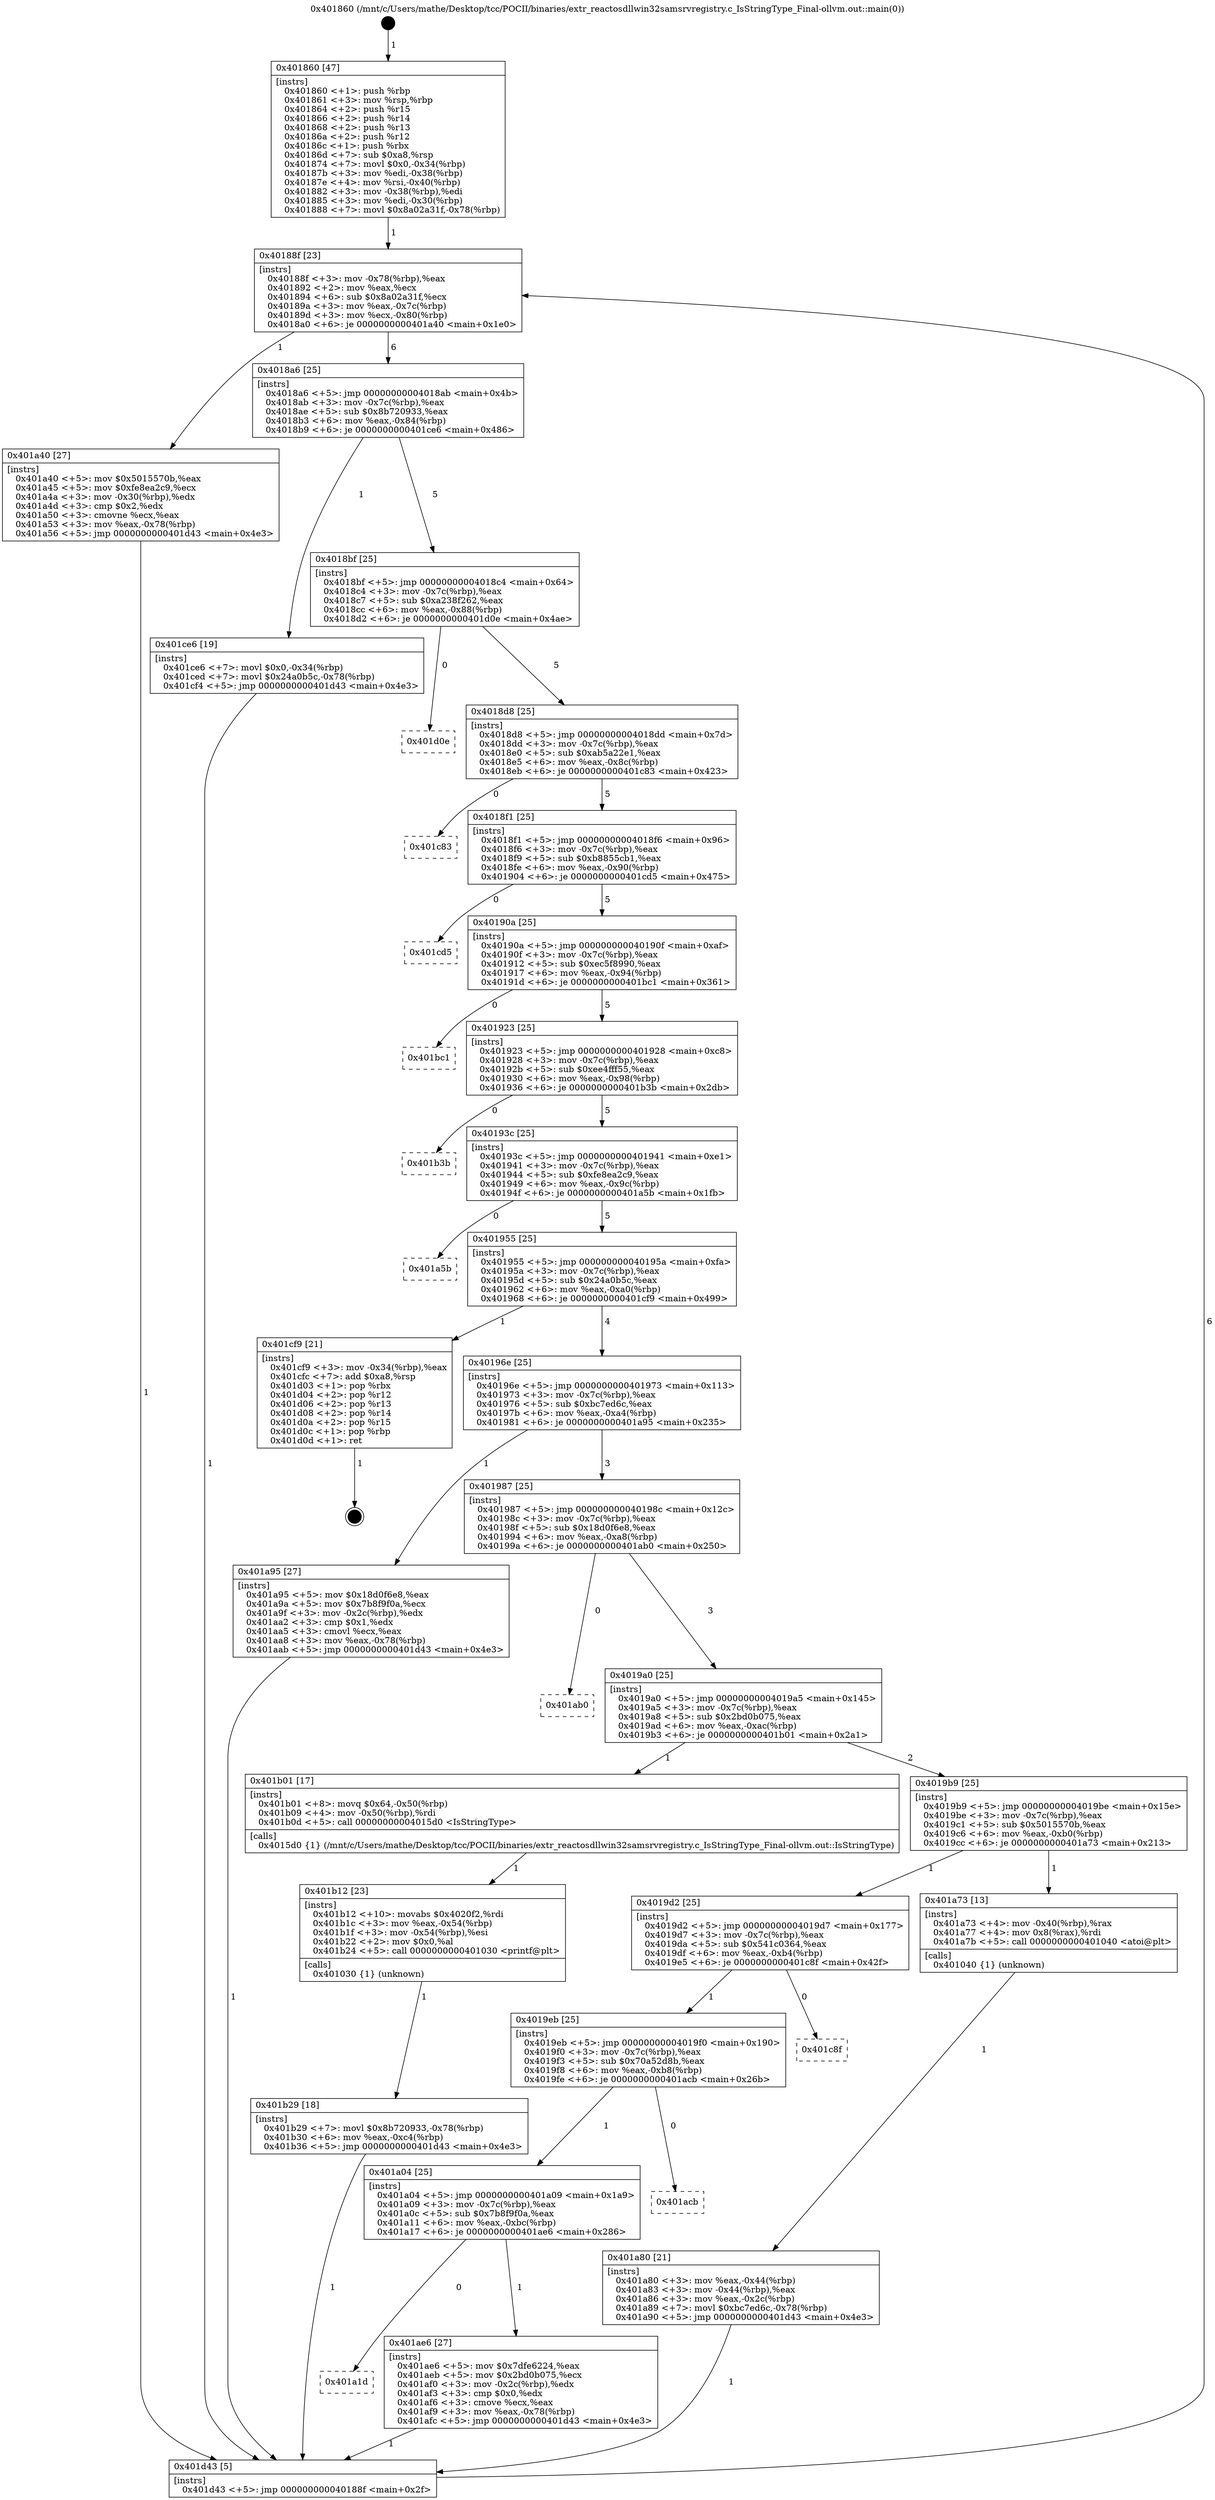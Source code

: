 digraph "0x401860" {
  label = "0x401860 (/mnt/c/Users/mathe/Desktop/tcc/POCII/binaries/extr_reactosdllwin32samsrvregistry.c_IsStringType_Final-ollvm.out::main(0))"
  labelloc = "t"
  node[shape=record]

  Entry [label="",width=0.3,height=0.3,shape=circle,fillcolor=black,style=filled]
  "0x40188f" [label="{
     0x40188f [23]\l
     | [instrs]\l
     &nbsp;&nbsp;0x40188f \<+3\>: mov -0x78(%rbp),%eax\l
     &nbsp;&nbsp;0x401892 \<+2\>: mov %eax,%ecx\l
     &nbsp;&nbsp;0x401894 \<+6\>: sub $0x8a02a31f,%ecx\l
     &nbsp;&nbsp;0x40189a \<+3\>: mov %eax,-0x7c(%rbp)\l
     &nbsp;&nbsp;0x40189d \<+3\>: mov %ecx,-0x80(%rbp)\l
     &nbsp;&nbsp;0x4018a0 \<+6\>: je 0000000000401a40 \<main+0x1e0\>\l
  }"]
  "0x401a40" [label="{
     0x401a40 [27]\l
     | [instrs]\l
     &nbsp;&nbsp;0x401a40 \<+5\>: mov $0x5015570b,%eax\l
     &nbsp;&nbsp;0x401a45 \<+5\>: mov $0xfe8ea2c9,%ecx\l
     &nbsp;&nbsp;0x401a4a \<+3\>: mov -0x30(%rbp),%edx\l
     &nbsp;&nbsp;0x401a4d \<+3\>: cmp $0x2,%edx\l
     &nbsp;&nbsp;0x401a50 \<+3\>: cmovne %ecx,%eax\l
     &nbsp;&nbsp;0x401a53 \<+3\>: mov %eax,-0x78(%rbp)\l
     &nbsp;&nbsp;0x401a56 \<+5\>: jmp 0000000000401d43 \<main+0x4e3\>\l
  }"]
  "0x4018a6" [label="{
     0x4018a6 [25]\l
     | [instrs]\l
     &nbsp;&nbsp;0x4018a6 \<+5\>: jmp 00000000004018ab \<main+0x4b\>\l
     &nbsp;&nbsp;0x4018ab \<+3\>: mov -0x7c(%rbp),%eax\l
     &nbsp;&nbsp;0x4018ae \<+5\>: sub $0x8b720933,%eax\l
     &nbsp;&nbsp;0x4018b3 \<+6\>: mov %eax,-0x84(%rbp)\l
     &nbsp;&nbsp;0x4018b9 \<+6\>: je 0000000000401ce6 \<main+0x486\>\l
  }"]
  "0x401d43" [label="{
     0x401d43 [5]\l
     | [instrs]\l
     &nbsp;&nbsp;0x401d43 \<+5\>: jmp 000000000040188f \<main+0x2f\>\l
  }"]
  "0x401860" [label="{
     0x401860 [47]\l
     | [instrs]\l
     &nbsp;&nbsp;0x401860 \<+1\>: push %rbp\l
     &nbsp;&nbsp;0x401861 \<+3\>: mov %rsp,%rbp\l
     &nbsp;&nbsp;0x401864 \<+2\>: push %r15\l
     &nbsp;&nbsp;0x401866 \<+2\>: push %r14\l
     &nbsp;&nbsp;0x401868 \<+2\>: push %r13\l
     &nbsp;&nbsp;0x40186a \<+2\>: push %r12\l
     &nbsp;&nbsp;0x40186c \<+1\>: push %rbx\l
     &nbsp;&nbsp;0x40186d \<+7\>: sub $0xa8,%rsp\l
     &nbsp;&nbsp;0x401874 \<+7\>: movl $0x0,-0x34(%rbp)\l
     &nbsp;&nbsp;0x40187b \<+3\>: mov %edi,-0x38(%rbp)\l
     &nbsp;&nbsp;0x40187e \<+4\>: mov %rsi,-0x40(%rbp)\l
     &nbsp;&nbsp;0x401882 \<+3\>: mov -0x38(%rbp),%edi\l
     &nbsp;&nbsp;0x401885 \<+3\>: mov %edi,-0x30(%rbp)\l
     &nbsp;&nbsp;0x401888 \<+7\>: movl $0x8a02a31f,-0x78(%rbp)\l
  }"]
  Exit [label="",width=0.3,height=0.3,shape=circle,fillcolor=black,style=filled,peripheries=2]
  "0x401ce6" [label="{
     0x401ce6 [19]\l
     | [instrs]\l
     &nbsp;&nbsp;0x401ce6 \<+7\>: movl $0x0,-0x34(%rbp)\l
     &nbsp;&nbsp;0x401ced \<+7\>: movl $0x24a0b5c,-0x78(%rbp)\l
     &nbsp;&nbsp;0x401cf4 \<+5\>: jmp 0000000000401d43 \<main+0x4e3\>\l
  }"]
  "0x4018bf" [label="{
     0x4018bf [25]\l
     | [instrs]\l
     &nbsp;&nbsp;0x4018bf \<+5\>: jmp 00000000004018c4 \<main+0x64\>\l
     &nbsp;&nbsp;0x4018c4 \<+3\>: mov -0x7c(%rbp),%eax\l
     &nbsp;&nbsp;0x4018c7 \<+5\>: sub $0xa238f262,%eax\l
     &nbsp;&nbsp;0x4018cc \<+6\>: mov %eax,-0x88(%rbp)\l
     &nbsp;&nbsp;0x4018d2 \<+6\>: je 0000000000401d0e \<main+0x4ae\>\l
  }"]
  "0x401b29" [label="{
     0x401b29 [18]\l
     | [instrs]\l
     &nbsp;&nbsp;0x401b29 \<+7\>: movl $0x8b720933,-0x78(%rbp)\l
     &nbsp;&nbsp;0x401b30 \<+6\>: mov %eax,-0xc4(%rbp)\l
     &nbsp;&nbsp;0x401b36 \<+5\>: jmp 0000000000401d43 \<main+0x4e3\>\l
  }"]
  "0x401d0e" [label="{
     0x401d0e\l
  }", style=dashed]
  "0x4018d8" [label="{
     0x4018d8 [25]\l
     | [instrs]\l
     &nbsp;&nbsp;0x4018d8 \<+5\>: jmp 00000000004018dd \<main+0x7d\>\l
     &nbsp;&nbsp;0x4018dd \<+3\>: mov -0x7c(%rbp),%eax\l
     &nbsp;&nbsp;0x4018e0 \<+5\>: sub $0xab5a22e1,%eax\l
     &nbsp;&nbsp;0x4018e5 \<+6\>: mov %eax,-0x8c(%rbp)\l
     &nbsp;&nbsp;0x4018eb \<+6\>: je 0000000000401c83 \<main+0x423\>\l
  }"]
  "0x401b12" [label="{
     0x401b12 [23]\l
     | [instrs]\l
     &nbsp;&nbsp;0x401b12 \<+10\>: movabs $0x4020f2,%rdi\l
     &nbsp;&nbsp;0x401b1c \<+3\>: mov %eax,-0x54(%rbp)\l
     &nbsp;&nbsp;0x401b1f \<+3\>: mov -0x54(%rbp),%esi\l
     &nbsp;&nbsp;0x401b22 \<+2\>: mov $0x0,%al\l
     &nbsp;&nbsp;0x401b24 \<+5\>: call 0000000000401030 \<printf@plt\>\l
     | [calls]\l
     &nbsp;&nbsp;0x401030 \{1\} (unknown)\l
  }"]
  "0x401c83" [label="{
     0x401c83\l
  }", style=dashed]
  "0x4018f1" [label="{
     0x4018f1 [25]\l
     | [instrs]\l
     &nbsp;&nbsp;0x4018f1 \<+5\>: jmp 00000000004018f6 \<main+0x96\>\l
     &nbsp;&nbsp;0x4018f6 \<+3\>: mov -0x7c(%rbp),%eax\l
     &nbsp;&nbsp;0x4018f9 \<+5\>: sub $0xb8855cb1,%eax\l
     &nbsp;&nbsp;0x4018fe \<+6\>: mov %eax,-0x90(%rbp)\l
     &nbsp;&nbsp;0x401904 \<+6\>: je 0000000000401cd5 \<main+0x475\>\l
  }"]
  "0x401a1d" [label="{
     0x401a1d\l
  }", style=dashed]
  "0x401cd5" [label="{
     0x401cd5\l
  }", style=dashed]
  "0x40190a" [label="{
     0x40190a [25]\l
     | [instrs]\l
     &nbsp;&nbsp;0x40190a \<+5\>: jmp 000000000040190f \<main+0xaf\>\l
     &nbsp;&nbsp;0x40190f \<+3\>: mov -0x7c(%rbp),%eax\l
     &nbsp;&nbsp;0x401912 \<+5\>: sub $0xec5f8990,%eax\l
     &nbsp;&nbsp;0x401917 \<+6\>: mov %eax,-0x94(%rbp)\l
     &nbsp;&nbsp;0x40191d \<+6\>: je 0000000000401bc1 \<main+0x361\>\l
  }"]
  "0x401ae6" [label="{
     0x401ae6 [27]\l
     | [instrs]\l
     &nbsp;&nbsp;0x401ae6 \<+5\>: mov $0x7dfe6224,%eax\l
     &nbsp;&nbsp;0x401aeb \<+5\>: mov $0x2bd0b075,%ecx\l
     &nbsp;&nbsp;0x401af0 \<+3\>: mov -0x2c(%rbp),%edx\l
     &nbsp;&nbsp;0x401af3 \<+3\>: cmp $0x0,%edx\l
     &nbsp;&nbsp;0x401af6 \<+3\>: cmove %ecx,%eax\l
     &nbsp;&nbsp;0x401af9 \<+3\>: mov %eax,-0x78(%rbp)\l
     &nbsp;&nbsp;0x401afc \<+5\>: jmp 0000000000401d43 \<main+0x4e3\>\l
  }"]
  "0x401bc1" [label="{
     0x401bc1\l
  }", style=dashed]
  "0x401923" [label="{
     0x401923 [25]\l
     | [instrs]\l
     &nbsp;&nbsp;0x401923 \<+5\>: jmp 0000000000401928 \<main+0xc8\>\l
     &nbsp;&nbsp;0x401928 \<+3\>: mov -0x7c(%rbp),%eax\l
     &nbsp;&nbsp;0x40192b \<+5\>: sub $0xee4fff55,%eax\l
     &nbsp;&nbsp;0x401930 \<+6\>: mov %eax,-0x98(%rbp)\l
     &nbsp;&nbsp;0x401936 \<+6\>: je 0000000000401b3b \<main+0x2db\>\l
  }"]
  "0x401a04" [label="{
     0x401a04 [25]\l
     | [instrs]\l
     &nbsp;&nbsp;0x401a04 \<+5\>: jmp 0000000000401a09 \<main+0x1a9\>\l
     &nbsp;&nbsp;0x401a09 \<+3\>: mov -0x7c(%rbp),%eax\l
     &nbsp;&nbsp;0x401a0c \<+5\>: sub $0x7b8f9f0a,%eax\l
     &nbsp;&nbsp;0x401a11 \<+6\>: mov %eax,-0xbc(%rbp)\l
     &nbsp;&nbsp;0x401a17 \<+6\>: je 0000000000401ae6 \<main+0x286\>\l
  }"]
  "0x401b3b" [label="{
     0x401b3b\l
  }", style=dashed]
  "0x40193c" [label="{
     0x40193c [25]\l
     | [instrs]\l
     &nbsp;&nbsp;0x40193c \<+5\>: jmp 0000000000401941 \<main+0xe1\>\l
     &nbsp;&nbsp;0x401941 \<+3\>: mov -0x7c(%rbp),%eax\l
     &nbsp;&nbsp;0x401944 \<+5\>: sub $0xfe8ea2c9,%eax\l
     &nbsp;&nbsp;0x401949 \<+6\>: mov %eax,-0x9c(%rbp)\l
     &nbsp;&nbsp;0x40194f \<+6\>: je 0000000000401a5b \<main+0x1fb\>\l
  }"]
  "0x401acb" [label="{
     0x401acb\l
  }", style=dashed]
  "0x401a5b" [label="{
     0x401a5b\l
  }", style=dashed]
  "0x401955" [label="{
     0x401955 [25]\l
     | [instrs]\l
     &nbsp;&nbsp;0x401955 \<+5\>: jmp 000000000040195a \<main+0xfa\>\l
     &nbsp;&nbsp;0x40195a \<+3\>: mov -0x7c(%rbp),%eax\l
     &nbsp;&nbsp;0x40195d \<+5\>: sub $0x24a0b5c,%eax\l
     &nbsp;&nbsp;0x401962 \<+6\>: mov %eax,-0xa0(%rbp)\l
     &nbsp;&nbsp;0x401968 \<+6\>: je 0000000000401cf9 \<main+0x499\>\l
  }"]
  "0x4019eb" [label="{
     0x4019eb [25]\l
     | [instrs]\l
     &nbsp;&nbsp;0x4019eb \<+5\>: jmp 00000000004019f0 \<main+0x190\>\l
     &nbsp;&nbsp;0x4019f0 \<+3\>: mov -0x7c(%rbp),%eax\l
     &nbsp;&nbsp;0x4019f3 \<+5\>: sub $0x70a52d8b,%eax\l
     &nbsp;&nbsp;0x4019f8 \<+6\>: mov %eax,-0xb8(%rbp)\l
     &nbsp;&nbsp;0x4019fe \<+6\>: je 0000000000401acb \<main+0x26b\>\l
  }"]
  "0x401cf9" [label="{
     0x401cf9 [21]\l
     | [instrs]\l
     &nbsp;&nbsp;0x401cf9 \<+3\>: mov -0x34(%rbp),%eax\l
     &nbsp;&nbsp;0x401cfc \<+7\>: add $0xa8,%rsp\l
     &nbsp;&nbsp;0x401d03 \<+1\>: pop %rbx\l
     &nbsp;&nbsp;0x401d04 \<+2\>: pop %r12\l
     &nbsp;&nbsp;0x401d06 \<+2\>: pop %r13\l
     &nbsp;&nbsp;0x401d08 \<+2\>: pop %r14\l
     &nbsp;&nbsp;0x401d0a \<+2\>: pop %r15\l
     &nbsp;&nbsp;0x401d0c \<+1\>: pop %rbp\l
     &nbsp;&nbsp;0x401d0d \<+1\>: ret\l
  }"]
  "0x40196e" [label="{
     0x40196e [25]\l
     | [instrs]\l
     &nbsp;&nbsp;0x40196e \<+5\>: jmp 0000000000401973 \<main+0x113\>\l
     &nbsp;&nbsp;0x401973 \<+3\>: mov -0x7c(%rbp),%eax\l
     &nbsp;&nbsp;0x401976 \<+5\>: sub $0xbc7ed6c,%eax\l
     &nbsp;&nbsp;0x40197b \<+6\>: mov %eax,-0xa4(%rbp)\l
     &nbsp;&nbsp;0x401981 \<+6\>: je 0000000000401a95 \<main+0x235\>\l
  }"]
  "0x401c8f" [label="{
     0x401c8f\l
  }", style=dashed]
  "0x401a95" [label="{
     0x401a95 [27]\l
     | [instrs]\l
     &nbsp;&nbsp;0x401a95 \<+5\>: mov $0x18d0f6e8,%eax\l
     &nbsp;&nbsp;0x401a9a \<+5\>: mov $0x7b8f9f0a,%ecx\l
     &nbsp;&nbsp;0x401a9f \<+3\>: mov -0x2c(%rbp),%edx\l
     &nbsp;&nbsp;0x401aa2 \<+3\>: cmp $0x1,%edx\l
     &nbsp;&nbsp;0x401aa5 \<+3\>: cmovl %ecx,%eax\l
     &nbsp;&nbsp;0x401aa8 \<+3\>: mov %eax,-0x78(%rbp)\l
     &nbsp;&nbsp;0x401aab \<+5\>: jmp 0000000000401d43 \<main+0x4e3\>\l
  }"]
  "0x401987" [label="{
     0x401987 [25]\l
     | [instrs]\l
     &nbsp;&nbsp;0x401987 \<+5\>: jmp 000000000040198c \<main+0x12c\>\l
     &nbsp;&nbsp;0x40198c \<+3\>: mov -0x7c(%rbp),%eax\l
     &nbsp;&nbsp;0x40198f \<+5\>: sub $0x18d0f6e8,%eax\l
     &nbsp;&nbsp;0x401994 \<+6\>: mov %eax,-0xa8(%rbp)\l
     &nbsp;&nbsp;0x40199a \<+6\>: je 0000000000401ab0 \<main+0x250\>\l
  }"]
  "0x401a80" [label="{
     0x401a80 [21]\l
     | [instrs]\l
     &nbsp;&nbsp;0x401a80 \<+3\>: mov %eax,-0x44(%rbp)\l
     &nbsp;&nbsp;0x401a83 \<+3\>: mov -0x44(%rbp),%eax\l
     &nbsp;&nbsp;0x401a86 \<+3\>: mov %eax,-0x2c(%rbp)\l
     &nbsp;&nbsp;0x401a89 \<+7\>: movl $0xbc7ed6c,-0x78(%rbp)\l
     &nbsp;&nbsp;0x401a90 \<+5\>: jmp 0000000000401d43 \<main+0x4e3\>\l
  }"]
  "0x401ab0" [label="{
     0x401ab0\l
  }", style=dashed]
  "0x4019a0" [label="{
     0x4019a0 [25]\l
     | [instrs]\l
     &nbsp;&nbsp;0x4019a0 \<+5\>: jmp 00000000004019a5 \<main+0x145\>\l
     &nbsp;&nbsp;0x4019a5 \<+3\>: mov -0x7c(%rbp),%eax\l
     &nbsp;&nbsp;0x4019a8 \<+5\>: sub $0x2bd0b075,%eax\l
     &nbsp;&nbsp;0x4019ad \<+6\>: mov %eax,-0xac(%rbp)\l
     &nbsp;&nbsp;0x4019b3 \<+6\>: je 0000000000401b01 \<main+0x2a1\>\l
  }"]
  "0x4019d2" [label="{
     0x4019d2 [25]\l
     | [instrs]\l
     &nbsp;&nbsp;0x4019d2 \<+5\>: jmp 00000000004019d7 \<main+0x177\>\l
     &nbsp;&nbsp;0x4019d7 \<+3\>: mov -0x7c(%rbp),%eax\l
     &nbsp;&nbsp;0x4019da \<+5\>: sub $0x541c0364,%eax\l
     &nbsp;&nbsp;0x4019df \<+6\>: mov %eax,-0xb4(%rbp)\l
     &nbsp;&nbsp;0x4019e5 \<+6\>: je 0000000000401c8f \<main+0x42f\>\l
  }"]
  "0x401b01" [label="{
     0x401b01 [17]\l
     | [instrs]\l
     &nbsp;&nbsp;0x401b01 \<+8\>: movq $0x64,-0x50(%rbp)\l
     &nbsp;&nbsp;0x401b09 \<+4\>: mov -0x50(%rbp),%rdi\l
     &nbsp;&nbsp;0x401b0d \<+5\>: call 00000000004015d0 \<IsStringType\>\l
     | [calls]\l
     &nbsp;&nbsp;0x4015d0 \{1\} (/mnt/c/Users/mathe/Desktop/tcc/POCII/binaries/extr_reactosdllwin32samsrvregistry.c_IsStringType_Final-ollvm.out::IsStringType)\l
  }"]
  "0x4019b9" [label="{
     0x4019b9 [25]\l
     | [instrs]\l
     &nbsp;&nbsp;0x4019b9 \<+5\>: jmp 00000000004019be \<main+0x15e\>\l
     &nbsp;&nbsp;0x4019be \<+3\>: mov -0x7c(%rbp),%eax\l
     &nbsp;&nbsp;0x4019c1 \<+5\>: sub $0x5015570b,%eax\l
     &nbsp;&nbsp;0x4019c6 \<+6\>: mov %eax,-0xb0(%rbp)\l
     &nbsp;&nbsp;0x4019cc \<+6\>: je 0000000000401a73 \<main+0x213\>\l
  }"]
  "0x401a73" [label="{
     0x401a73 [13]\l
     | [instrs]\l
     &nbsp;&nbsp;0x401a73 \<+4\>: mov -0x40(%rbp),%rax\l
     &nbsp;&nbsp;0x401a77 \<+4\>: mov 0x8(%rax),%rdi\l
     &nbsp;&nbsp;0x401a7b \<+5\>: call 0000000000401040 \<atoi@plt\>\l
     | [calls]\l
     &nbsp;&nbsp;0x401040 \{1\} (unknown)\l
  }"]
  Entry -> "0x401860" [label=" 1"]
  "0x40188f" -> "0x401a40" [label=" 1"]
  "0x40188f" -> "0x4018a6" [label=" 6"]
  "0x401a40" -> "0x401d43" [label=" 1"]
  "0x401860" -> "0x40188f" [label=" 1"]
  "0x401d43" -> "0x40188f" [label=" 6"]
  "0x401cf9" -> Exit [label=" 1"]
  "0x4018a6" -> "0x401ce6" [label=" 1"]
  "0x4018a6" -> "0x4018bf" [label=" 5"]
  "0x401ce6" -> "0x401d43" [label=" 1"]
  "0x4018bf" -> "0x401d0e" [label=" 0"]
  "0x4018bf" -> "0x4018d8" [label=" 5"]
  "0x401b29" -> "0x401d43" [label=" 1"]
  "0x4018d8" -> "0x401c83" [label=" 0"]
  "0x4018d8" -> "0x4018f1" [label=" 5"]
  "0x401b12" -> "0x401b29" [label=" 1"]
  "0x4018f1" -> "0x401cd5" [label=" 0"]
  "0x4018f1" -> "0x40190a" [label=" 5"]
  "0x401b01" -> "0x401b12" [label=" 1"]
  "0x40190a" -> "0x401bc1" [label=" 0"]
  "0x40190a" -> "0x401923" [label=" 5"]
  "0x401ae6" -> "0x401d43" [label=" 1"]
  "0x401923" -> "0x401b3b" [label=" 0"]
  "0x401923" -> "0x40193c" [label=" 5"]
  "0x401a04" -> "0x401ae6" [label=" 1"]
  "0x40193c" -> "0x401a5b" [label=" 0"]
  "0x40193c" -> "0x401955" [label=" 5"]
  "0x401a04" -> "0x401a1d" [label=" 0"]
  "0x401955" -> "0x401cf9" [label=" 1"]
  "0x401955" -> "0x40196e" [label=" 4"]
  "0x4019eb" -> "0x401acb" [label=" 0"]
  "0x40196e" -> "0x401a95" [label=" 1"]
  "0x40196e" -> "0x401987" [label=" 3"]
  "0x4019eb" -> "0x401a04" [label=" 1"]
  "0x401987" -> "0x401ab0" [label=" 0"]
  "0x401987" -> "0x4019a0" [label=" 3"]
  "0x4019d2" -> "0x401c8f" [label=" 0"]
  "0x4019a0" -> "0x401b01" [label=" 1"]
  "0x4019a0" -> "0x4019b9" [label=" 2"]
  "0x4019d2" -> "0x4019eb" [label=" 1"]
  "0x4019b9" -> "0x401a73" [label=" 1"]
  "0x4019b9" -> "0x4019d2" [label=" 1"]
  "0x401a73" -> "0x401a80" [label=" 1"]
  "0x401a80" -> "0x401d43" [label=" 1"]
  "0x401a95" -> "0x401d43" [label=" 1"]
}
